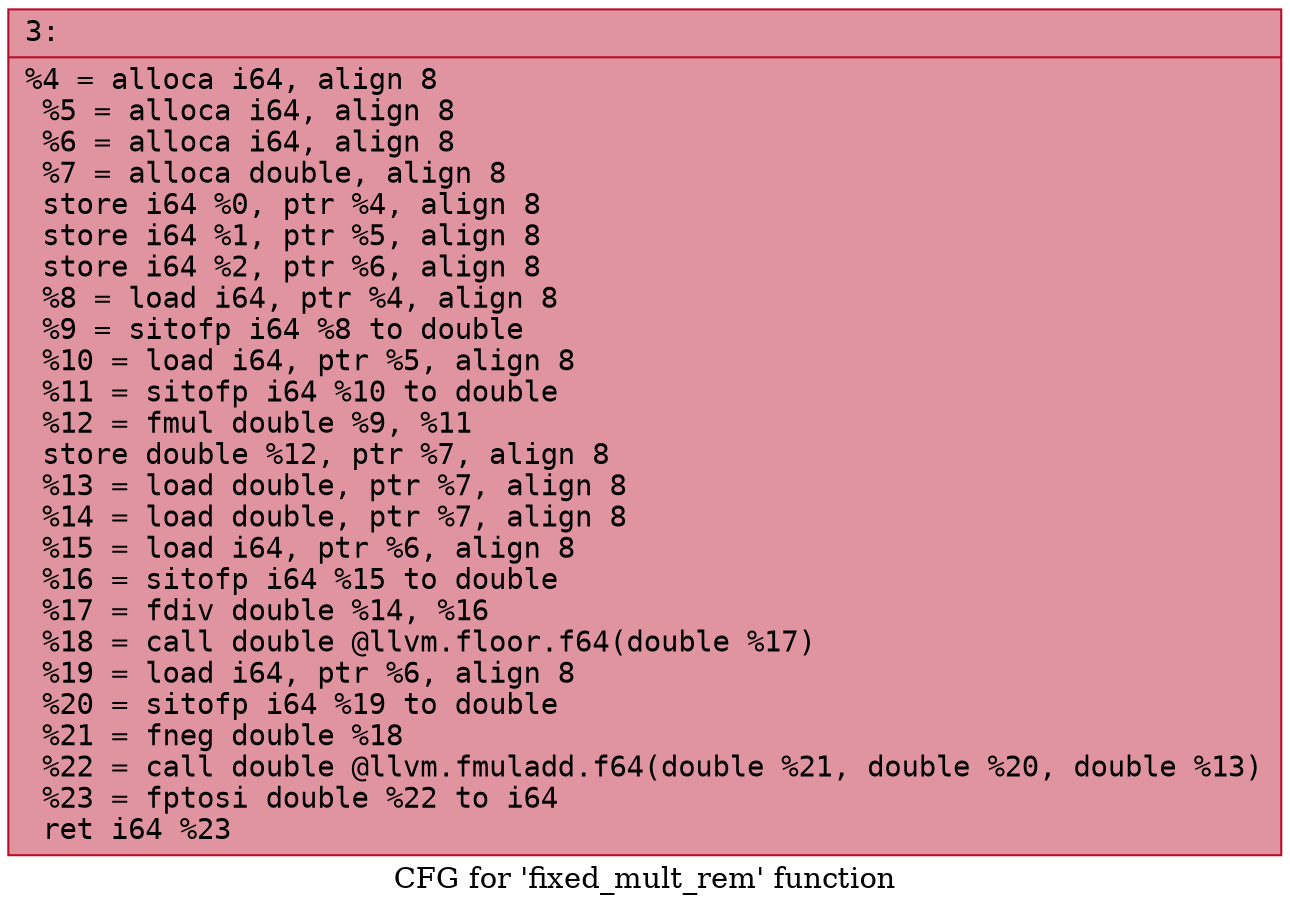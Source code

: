 digraph "CFG for 'fixed_mult_rem' function" {
	label="CFG for 'fixed_mult_rem' function";

	Node0x600003b9b2f0 [shape=record,color="#b70d28ff", style=filled, fillcolor="#b70d2870" fontname="Courier",label="{3:\l|  %4 = alloca i64, align 8\l  %5 = alloca i64, align 8\l  %6 = alloca i64, align 8\l  %7 = alloca double, align 8\l  store i64 %0, ptr %4, align 8\l  store i64 %1, ptr %5, align 8\l  store i64 %2, ptr %6, align 8\l  %8 = load i64, ptr %4, align 8\l  %9 = sitofp i64 %8 to double\l  %10 = load i64, ptr %5, align 8\l  %11 = sitofp i64 %10 to double\l  %12 = fmul double %9, %11\l  store double %12, ptr %7, align 8\l  %13 = load double, ptr %7, align 8\l  %14 = load double, ptr %7, align 8\l  %15 = load i64, ptr %6, align 8\l  %16 = sitofp i64 %15 to double\l  %17 = fdiv double %14, %16\l  %18 = call double @llvm.floor.f64(double %17)\l  %19 = load i64, ptr %6, align 8\l  %20 = sitofp i64 %19 to double\l  %21 = fneg double %18\l  %22 = call double @llvm.fmuladd.f64(double %21, double %20, double %13)\l  %23 = fptosi double %22 to i64\l  ret i64 %23\l}"];
}
